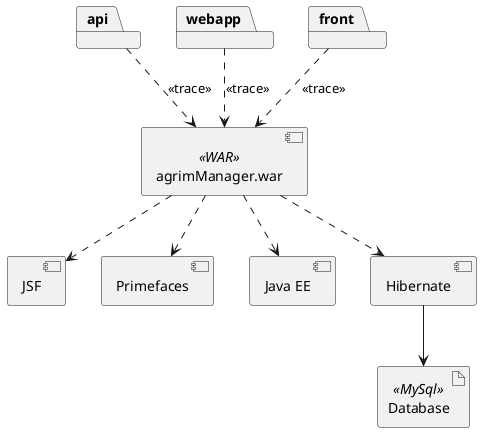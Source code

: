 @startuml


'together con todas las del servidor
' '' con las del cliente

component agrimManager as "agrimManager.war" <<WAR>>
component jsf as "JSF"
component primefaces as "Primefaces"
component java as "Java EE"
artifact database as "Database" <<MySql>>
component hibernate as "Hibernate"
package api as "api"
package webapp as "webapp"
package front as "front"

agrimManager .down.>jsf
agrimManager .down.>primefaces
agrimManager .down.> java
agrimManager .down.> hibernate
hibernate --> database

api ..> agrimManager : <<trace>>
webapp ..> agrimManager : <<trace>>
front ..> agrimManager : <<trace>>
@enduml
